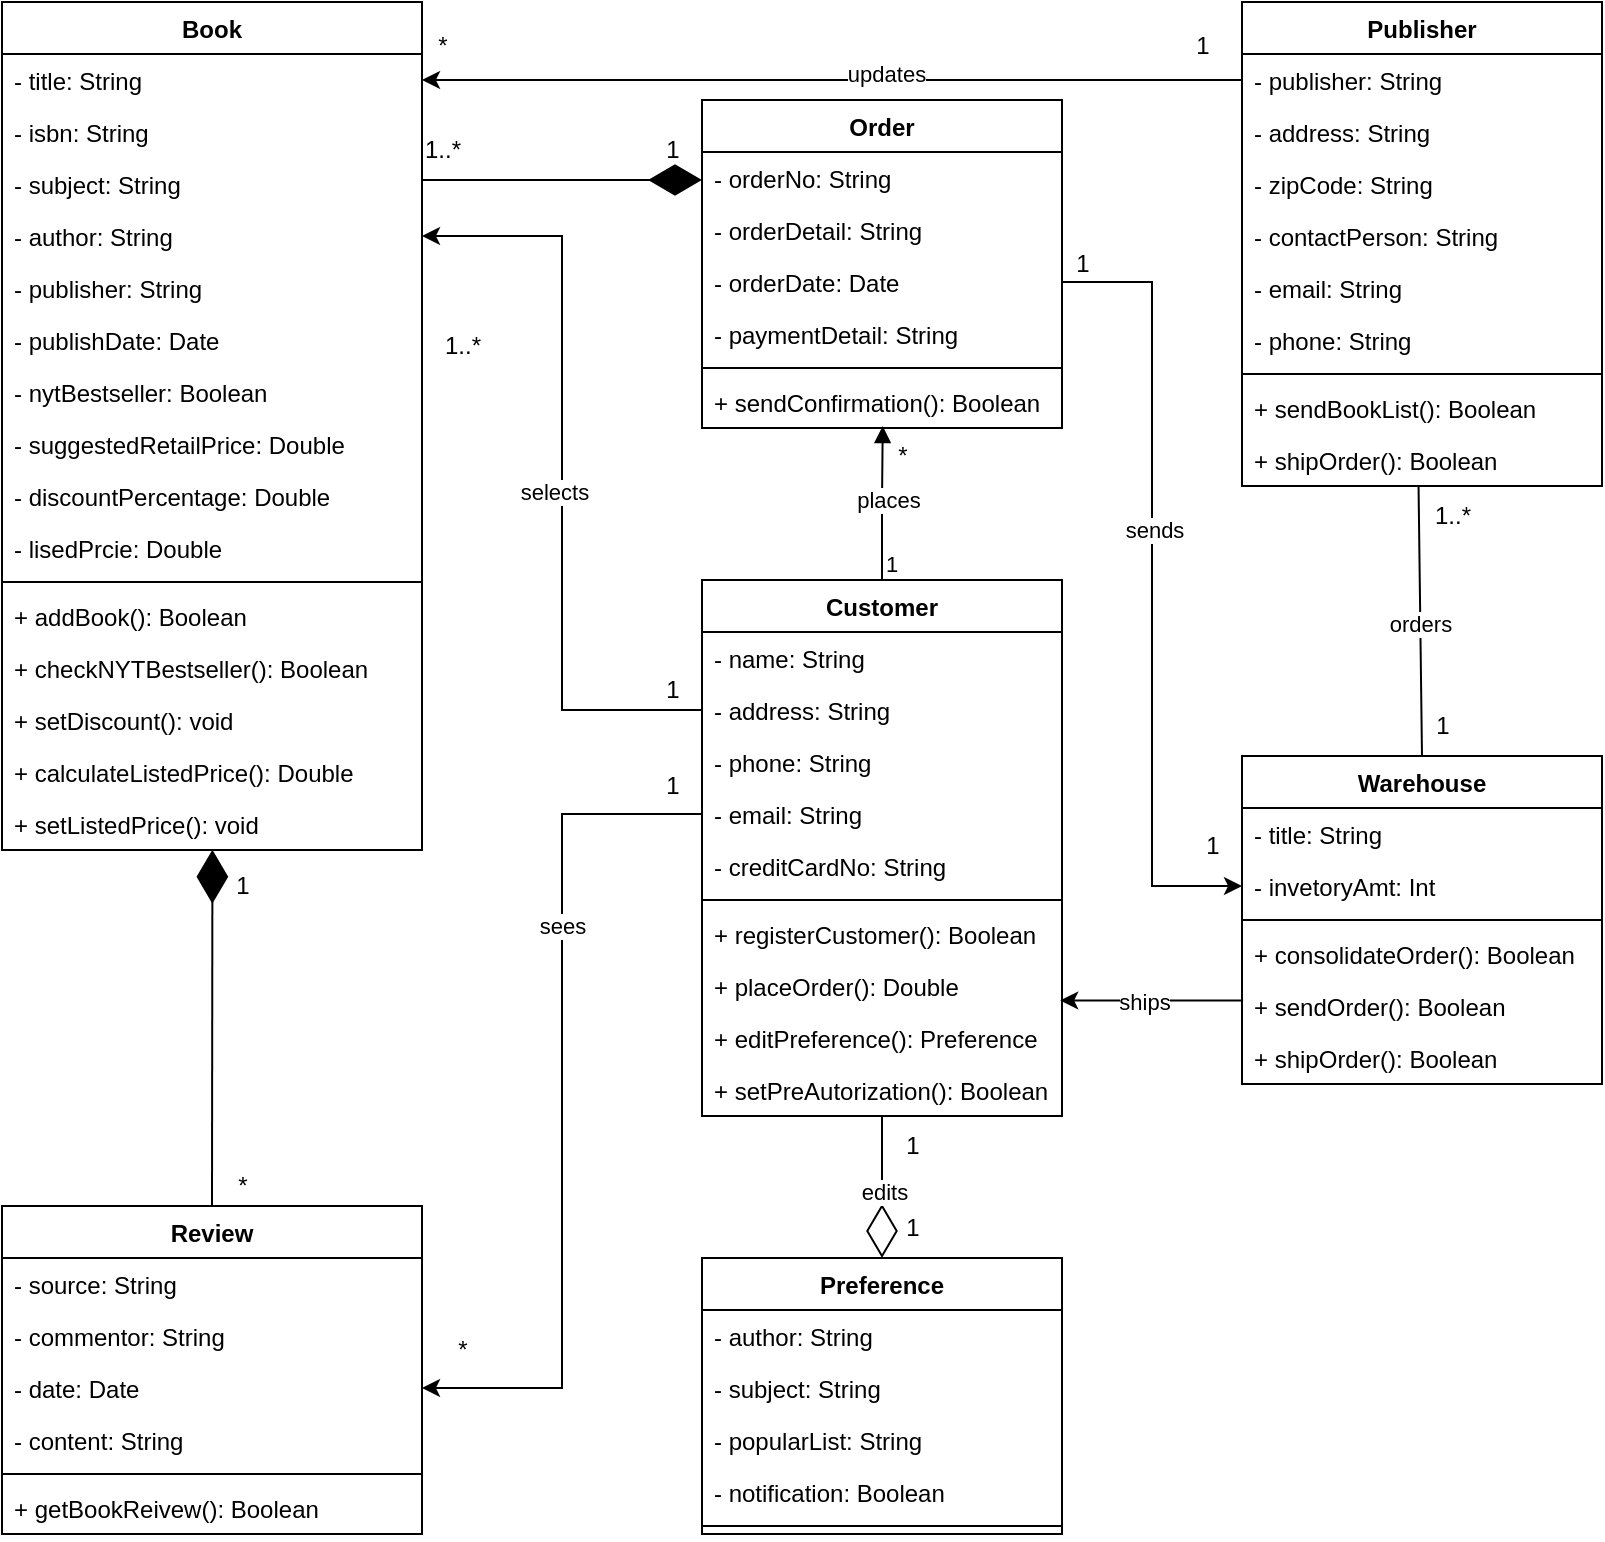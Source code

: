 <mxfile version="24.2.5" type="github">
  <diagram id="C5RBs43oDa-KdzZeNtuy" name="Page-1">
    <mxGraphModel dx="2206" dy="1785" grid="1" gridSize="10" guides="1" tooltips="1" connect="1" arrows="1" fold="1" page="1" pageScale="1" pageWidth="827" pageHeight="1169" math="0" shadow="0">
      <root>
        <mxCell id="WIyWlLk6GJQsqaUBKTNV-0" />
        <mxCell id="WIyWlLk6GJQsqaUBKTNV-1" parent="WIyWlLk6GJQsqaUBKTNV-0" />
        <mxCell id="T5XhBXc5E4vnq6IpL1pk-22" value="Book" style="swimlane;fontStyle=1;align=center;verticalAlign=top;childLayout=stackLayout;horizontal=1;startSize=26;horizontalStack=0;resizeParent=1;resizeParentMax=0;resizeLast=0;collapsible=1;marginBottom=0;whiteSpace=wrap;html=1;" parent="WIyWlLk6GJQsqaUBKTNV-1" vertex="1">
          <mxGeometry x="-400" y="-529" width="210" height="424" as="geometry" />
        </mxCell>
        <mxCell id="T5XhBXc5E4vnq6IpL1pk-23" value="- title: String" style="text;strokeColor=none;fillColor=none;align=left;verticalAlign=top;spacingLeft=4;spacingRight=4;overflow=hidden;rotatable=0;points=[[0,0.5],[1,0.5]];portConstraint=eastwest;whiteSpace=wrap;html=1;" parent="T5XhBXc5E4vnq6IpL1pk-22" vertex="1">
          <mxGeometry y="26" width="210" height="26" as="geometry" />
        </mxCell>
        <mxCell id="7ToGgQ3SxiY5_O-_bA1u-1" value="- isbn: String" style="text;strokeColor=none;fillColor=none;align=left;verticalAlign=top;spacingLeft=4;spacingRight=4;overflow=hidden;rotatable=0;points=[[0,0.5],[1,0.5]];portConstraint=eastwest;whiteSpace=wrap;html=1;" parent="T5XhBXc5E4vnq6IpL1pk-22" vertex="1">
          <mxGeometry y="52" width="210" height="26" as="geometry" />
        </mxCell>
        <mxCell id="7ToGgQ3SxiY5_O-_bA1u-3" value="- subject: String" style="text;strokeColor=none;fillColor=none;align=left;verticalAlign=top;spacingLeft=4;spacingRight=4;overflow=hidden;rotatable=0;points=[[0,0.5],[1,0.5]];portConstraint=eastwest;whiteSpace=wrap;html=1;" parent="T5XhBXc5E4vnq6IpL1pk-22" vertex="1">
          <mxGeometry y="78" width="210" height="26" as="geometry" />
        </mxCell>
        <mxCell id="QYmITAV6OgCJ24kLzm2z-4" value="- author: String" style="text;strokeColor=none;fillColor=none;align=left;verticalAlign=top;spacingLeft=4;spacingRight=4;overflow=hidden;rotatable=0;points=[[0,0.5],[1,0.5]];portConstraint=eastwest;whiteSpace=wrap;html=1;" parent="T5XhBXc5E4vnq6IpL1pk-22" vertex="1">
          <mxGeometry y="104" width="210" height="26" as="geometry" />
        </mxCell>
        <mxCell id="6fC8fBFuNe_T7wxJBqq8-24" value="- publisher: String" style="text;strokeColor=none;fillColor=none;align=left;verticalAlign=top;spacingLeft=4;spacingRight=4;overflow=hidden;rotatable=0;points=[[0,0.5],[1,0.5]];portConstraint=eastwest;whiteSpace=wrap;html=1;" parent="T5XhBXc5E4vnq6IpL1pk-22" vertex="1">
          <mxGeometry y="130" width="210" height="26" as="geometry" />
        </mxCell>
        <mxCell id="6fC8fBFuNe_T7wxJBqq8-8" value="- publishDate: Date" style="text;strokeColor=none;fillColor=none;align=left;verticalAlign=top;spacingLeft=4;spacingRight=4;overflow=hidden;rotatable=0;points=[[0,0.5],[1,0.5]];portConstraint=eastwest;whiteSpace=wrap;html=1;" parent="T5XhBXc5E4vnq6IpL1pk-22" vertex="1">
          <mxGeometry y="156" width="210" height="26" as="geometry" />
        </mxCell>
        <mxCell id="6fC8fBFuNe_T7wxJBqq8-0" value="- nytBestseller: Boolean" style="text;strokeColor=none;fillColor=none;align=left;verticalAlign=top;spacingLeft=4;spacingRight=4;overflow=hidden;rotatable=0;points=[[0,0.5],[1,0.5]];portConstraint=eastwest;whiteSpace=wrap;html=1;" parent="T5XhBXc5E4vnq6IpL1pk-22" vertex="1">
          <mxGeometry y="182" width="210" height="26" as="geometry" />
        </mxCell>
        <mxCell id="QYmITAV6OgCJ24kLzm2z-5" value="- suggestedRetailPrice: Double" style="text;strokeColor=none;fillColor=none;align=left;verticalAlign=top;spacingLeft=4;spacingRight=4;overflow=hidden;rotatable=0;points=[[0,0.5],[1,0.5]];portConstraint=eastwest;whiteSpace=wrap;html=1;" parent="T5XhBXc5E4vnq6IpL1pk-22" vertex="1">
          <mxGeometry y="208" width="210" height="26" as="geometry" />
        </mxCell>
        <mxCell id="QYmITAV6OgCJ24kLzm2z-6" value="- discountPercentage: Double" style="text;strokeColor=none;fillColor=none;align=left;verticalAlign=top;spacingLeft=4;spacingRight=4;overflow=hidden;rotatable=0;points=[[0,0.5],[1,0.5]];portConstraint=eastwest;whiteSpace=wrap;html=1;" parent="T5XhBXc5E4vnq6IpL1pk-22" vertex="1">
          <mxGeometry y="234" width="210" height="26" as="geometry" />
        </mxCell>
        <mxCell id="6fC8fBFuNe_T7wxJBqq8-14" value="- lisedPrcie: Double" style="text;strokeColor=none;fillColor=none;align=left;verticalAlign=top;spacingLeft=4;spacingRight=4;overflow=hidden;rotatable=0;points=[[0,0.5],[1,0.5]];portConstraint=eastwest;whiteSpace=wrap;html=1;" parent="T5XhBXc5E4vnq6IpL1pk-22" vertex="1">
          <mxGeometry y="260" width="210" height="26" as="geometry" />
        </mxCell>
        <mxCell id="T5XhBXc5E4vnq6IpL1pk-26" value="" style="line;strokeWidth=1;fillColor=none;align=left;verticalAlign=middle;spacingTop=-1;spacingLeft=3;spacingRight=3;rotatable=0;labelPosition=right;points=[];portConstraint=eastwest;strokeColor=inherit;" parent="T5XhBXc5E4vnq6IpL1pk-22" vertex="1">
          <mxGeometry y="286" width="210" height="8" as="geometry" />
        </mxCell>
        <mxCell id="6fC8fBFuNe_T7wxJBqq8-34" value="+ addBook(): Boolean" style="text;strokeColor=none;fillColor=none;align=left;verticalAlign=top;spacingLeft=4;spacingRight=4;overflow=hidden;rotatable=0;points=[[0,0.5],[1,0.5]];portConstraint=eastwest;whiteSpace=wrap;html=1;" parent="T5XhBXc5E4vnq6IpL1pk-22" vertex="1">
          <mxGeometry y="294" width="210" height="26" as="geometry" />
        </mxCell>
        <mxCell id="6fC8fBFuNe_T7wxJBqq8-35" value="+ checkNYTBestseller(): Boolean" style="text;strokeColor=none;fillColor=none;align=left;verticalAlign=top;spacingLeft=4;spacingRight=4;overflow=hidden;rotatable=0;points=[[0,0.5],[1,0.5]];portConstraint=eastwest;whiteSpace=wrap;html=1;" parent="T5XhBXc5E4vnq6IpL1pk-22" vertex="1">
          <mxGeometry y="320" width="210" height="26" as="geometry" />
        </mxCell>
        <mxCell id="6fC8fBFuNe_T7wxJBqq8-36" value="+ setDiscount(): void" style="text;strokeColor=none;fillColor=none;align=left;verticalAlign=top;spacingLeft=4;spacingRight=4;overflow=hidden;rotatable=0;points=[[0,0.5],[1,0.5]];portConstraint=eastwest;whiteSpace=wrap;html=1;" parent="T5XhBXc5E4vnq6IpL1pk-22" vertex="1">
          <mxGeometry y="346" width="210" height="26" as="geometry" />
        </mxCell>
        <mxCell id="6fC8fBFuNe_T7wxJBqq8-25" value="+ calculateListedPrice(): Double" style="text;strokeColor=none;fillColor=none;align=left;verticalAlign=top;spacingLeft=4;spacingRight=4;overflow=hidden;rotatable=0;points=[[0,0.5],[1,0.5]];portConstraint=eastwest;whiteSpace=wrap;html=1;" parent="T5XhBXc5E4vnq6IpL1pk-22" vertex="1">
          <mxGeometry y="372" width="210" height="26" as="geometry" />
        </mxCell>
        <mxCell id="6fC8fBFuNe_T7wxJBqq8-26" value="+ setListedPrice(): void" style="text;strokeColor=none;fillColor=none;align=left;verticalAlign=top;spacingLeft=4;spacingRight=4;overflow=hidden;rotatable=0;points=[[0,0.5],[1,0.5]];portConstraint=eastwest;whiteSpace=wrap;html=1;" parent="T5XhBXc5E4vnq6IpL1pk-22" vertex="1">
          <mxGeometry y="398" width="210" height="26" as="geometry" />
        </mxCell>
        <mxCell id="T5XhBXc5E4vnq6IpL1pk-36" value="Customer" style="swimlane;fontStyle=1;align=center;verticalAlign=top;childLayout=stackLayout;horizontal=1;startSize=26;horizontalStack=0;resizeParent=1;resizeParentMax=0;resizeLast=0;collapsible=1;marginBottom=0;whiteSpace=wrap;html=1;" parent="WIyWlLk6GJQsqaUBKTNV-1" vertex="1">
          <mxGeometry x="-50" y="-240" width="180" height="268" as="geometry" />
        </mxCell>
        <mxCell id="T5XhBXc5E4vnq6IpL1pk-37" value="- name: String" style="text;strokeColor=none;fillColor=none;align=left;verticalAlign=top;spacingLeft=4;spacingRight=4;overflow=hidden;rotatable=0;points=[[0,0.5],[1,0.5]];portConstraint=eastwest;whiteSpace=wrap;html=1;" parent="T5XhBXc5E4vnq6IpL1pk-36" vertex="1">
          <mxGeometry y="26" width="180" height="26" as="geometry" />
        </mxCell>
        <mxCell id="T5XhBXc5E4vnq6IpL1pk-44" value="- address: String" style="text;strokeColor=none;fillColor=none;align=left;verticalAlign=top;spacingLeft=4;spacingRight=4;overflow=hidden;rotatable=0;points=[[0,0.5],[1,0.5]];portConstraint=eastwest;whiteSpace=wrap;html=1;" parent="T5XhBXc5E4vnq6IpL1pk-36" vertex="1">
          <mxGeometry y="52" width="180" height="26" as="geometry" />
        </mxCell>
        <mxCell id="QYmITAV6OgCJ24kLzm2z-2" value="- phone: String" style="text;strokeColor=none;fillColor=none;align=left;verticalAlign=top;spacingLeft=4;spacingRight=4;overflow=hidden;rotatable=0;points=[[0,0.5],[1,0.5]];portConstraint=eastwest;whiteSpace=wrap;html=1;" parent="T5XhBXc5E4vnq6IpL1pk-36" vertex="1">
          <mxGeometry y="78" width="180" height="26" as="geometry" />
        </mxCell>
        <mxCell id="QYmITAV6OgCJ24kLzm2z-1" value="- email: String" style="text;strokeColor=none;fillColor=none;align=left;verticalAlign=top;spacingLeft=4;spacingRight=4;overflow=hidden;rotatable=0;points=[[0,0.5],[1,0.5]];portConstraint=eastwest;whiteSpace=wrap;html=1;" parent="T5XhBXc5E4vnq6IpL1pk-36" vertex="1">
          <mxGeometry y="104" width="180" height="26" as="geometry" />
        </mxCell>
        <mxCell id="T5XhBXc5E4vnq6IpL1pk-38" value="- creditCardNo: String" style="text;strokeColor=none;fillColor=none;align=left;verticalAlign=top;spacingLeft=4;spacingRight=4;overflow=hidden;rotatable=0;points=[[0,0.5],[1,0.5]];portConstraint=eastwest;whiteSpace=wrap;html=1;" parent="T5XhBXc5E4vnq6IpL1pk-36" vertex="1">
          <mxGeometry y="130" width="180" height="26" as="geometry" />
        </mxCell>
        <mxCell id="T5XhBXc5E4vnq6IpL1pk-40" value="" style="line;strokeWidth=1;fillColor=none;align=left;verticalAlign=middle;spacingTop=-1;spacingLeft=3;spacingRight=3;rotatable=0;labelPosition=right;points=[];portConstraint=eastwest;strokeColor=inherit;" parent="T5XhBXc5E4vnq6IpL1pk-36" vertex="1">
          <mxGeometry y="156" width="180" height="8" as="geometry" />
        </mxCell>
        <mxCell id="7ToGgQ3SxiY5_O-_bA1u-12" value="+ registerCustomer(): Boolean" style="text;strokeColor=none;fillColor=none;align=left;verticalAlign=top;spacingLeft=4;spacingRight=4;overflow=hidden;rotatable=0;points=[[0,0.5],[1,0.5]];portConstraint=eastwest;whiteSpace=wrap;html=1;" parent="T5XhBXc5E4vnq6IpL1pk-36" vertex="1">
          <mxGeometry y="164" width="180" height="26" as="geometry" />
        </mxCell>
        <mxCell id="6fC8fBFuNe_T7wxJBqq8-33" value="+ placeOrder(): Double" style="text;strokeColor=none;fillColor=none;align=left;verticalAlign=top;spacingLeft=4;spacingRight=4;overflow=hidden;rotatable=0;points=[[0,0.5],[1,0.5]];portConstraint=eastwest;whiteSpace=wrap;html=1;" parent="T5XhBXc5E4vnq6IpL1pk-36" vertex="1">
          <mxGeometry y="190" width="180" height="26" as="geometry" />
        </mxCell>
        <mxCell id="6fC8fBFuNe_T7wxJBqq8-31" value="+ editPreference(): Preference" style="text;strokeColor=none;fillColor=none;align=left;verticalAlign=top;spacingLeft=4;spacingRight=4;overflow=hidden;rotatable=0;points=[[0,0.5],[1,0.5]];portConstraint=eastwest;whiteSpace=wrap;html=1;" parent="T5XhBXc5E4vnq6IpL1pk-36" vertex="1">
          <mxGeometry y="216" width="180" height="26" as="geometry" />
        </mxCell>
        <mxCell id="6fC8fBFuNe_T7wxJBqq8-32" value="+ setPreAutorization(): Boolean" style="text;strokeColor=none;fillColor=none;align=left;verticalAlign=top;spacingLeft=4;spacingRight=4;overflow=hidden;rotatable=0;points=[[0,0.5],[1,0.5]];portConstraint=eastwest;whiteSpace=wrap;html=1;" parent="T5XhBXc5E4vnq6IpL1pk-36" vertex="1">
          <mxGeometry y="242" width="180" height="26" as="geometry" />
        </mxCell>
        <mxCell id="T5XhBXc5E4vnq6IpL1pk-62" value="Order" style="swimlane;fontStyle=1;align=center;verticalAlign=top;childLayout=stackLayout;horizontal=1;startSize=26;horizontalStack=0;resizeParent=1;resizeParentMax=0;resizeLast=0;collapsible=1;marginBottom=0;whiteSpace=wrap;html=1;" parent="WIyWlLk6GJQsqaUBKTNV-1" vertex="1">
          <mxGeometry x="-50" y="-480" width="180" height="164" as="geometry" />
        </mxCell>
        <mxCell id="QYmITAV6OgCJ24kLzm2z-16" value="- orderNo: String" style="text;strokeColor=none;fillColor=none;align=left;verticalAlign=top;spacingLeft=4;spacingRight=4;overflow=hidden;rotatable=0;points=[[0,0.5],[1,0.5]];portConstraint=eastwest;whiteSpace=wrap;html=1;" parent="T5XhBXc5E4vnq6IpL1pk-62" vertex="1">
          <mxGeometry y="26" width="180" height="26" as="geometry" />
        </mxCell>
        <mxCell id="QYmITAV6OgCJ24kLzm2z-17" value="- orderDetail: String" style="text;strokeColor=none;fillColor=none;align=left;verticalAlign=top;spacingLeft=4;spacingRight=4;overflow=hidden;rotatable=0;points=[[0,0.5],[1,0.5]];portConstraint=eastwest;whiteSpace=wrap;html=1;" parent="T5XhBXc5E4vnq6IpL1pk-62" vertex="1">
          <mxGeometry y="52" width="180" height="26" as="geometry" />
        </mxCell>
        <mxCell id="QYmITAV6OgCJ24kLzm2z-18" value="- orderDate: Date" style="text;strokeColor=none;fillColor=none;align=left;verticalAlign=top;spacingLeft=4;spacingRight=4;overflow=hidden;rotatable=0;points=[[0,0.5],[1,0.5]];portConstraint=eastwest;whiteSpace=wrap;html=1;" parent="T5XhBXc5E4vnq6IpL1pk-62" vertex="1">
          <mxGeometry y="78" width="180" height="26" as="geometry" />
        </mxCell>
        <mxCell id="6fC8fBFuNe_T7wxJBqq8-27" value="- paymentDetail: String" style="text;strokeColor=none;fillColor=none;align=left;verticalAlign=top;spacingLeft=4;spacingRight=4;overflow=hidden;rotatable=0;points=[[0,0.5],[1,0.5]];portConstraint=eastwest;whiteSpace=wrap;html=1;" parent="T5XhBXc5E4vnq6IpL1pk-62" vertex="1">
          <mxGeometry y="104" width="180" height="26" as="geometry" />
        </mxCell>
        <mxCell id="T5XhBXc5E4vnq6IpL1pk-66" value="" style="line;strokeWidth=1;fillColor=none;align=left;verticalAlign=middle;spacingTop=-1;spacingLeft=3;spacingRight=3;rotatable=0;labelPosition=right;points=[];portConstraint=eastwest;strokeColor=inherit;" parent="T5XhBXc5E4vnq6IpL1pk-62" vertex="1">
          <mxGeometry y="130" width="180" height="8" as="geometry" />
        </mxCell>
        <mxCell id="6fC8fBFuNe_T7wxJBqq8-29" value="+ sendConfirmation(): Boolean" style="text;strokeColor=none;fillColor=none;align=left;verticalAlign=top;spacingLeft=4;spacingRight=4;overflow=hidden;rotatable=0;points=[[0,0.5],[1,0.5]];portConstraint=eastwest;whiteSpace=wrap;html=1;" parent="T5XhBXc5E4vnq6IpL1pk-62" vertex="1">
          <mxGeometry y="138" width="180" height="26" as="geometry" />
        </mxCell>
        <mxCell id="QYmITAV6OgCJ24kLzm2z-8" value="Review" style="swimlane;fontStyle=1;align=center;verticalAlign=top;childLayout=stackLayout;horizontal=1;startSize=26;horizontalStack=0;resizeParent=1;resizeParentMax=0;resizeLast=0;collapsible=1;marginBottom=0;whiteSpace=wrap;html=1;" parent="WIyWlLk6GJQsqaUBKTNV-1" vertex="1">
          <mxGeometry x="-400" y="73" width="210" height="164" as="geometry" />
        </mxCell>
        <mxCell id="QYmITAV6OgCJ24kLzm2z-9" value="- source: String" style="text;strokeColor=none;fillColor=none;align=left;verticalAlign=top;spacingLeft=4;spacingRight=4;overflow=hidden;rotatable=0;points=[[0,0.5],[1,0.5]];portConstraint=eastwest;whiteSpace=wrap;html=1;" parent="QYmITAV6OgCJ24kLzm2z-8" vertex="1">
          <mxGeometry y="26" width="210" height="26" as="geometry" />
        </mxCell>
        <mxCell id="QYmITAV6OgCJ24kLzm2z-12" value="- commentor: String" style="text;strokeColor=none;fillColor=none;align=left;verticalAlign=top;spacingLeft=4;spacingRight=4;overflow=hidden;rotatable=0;points=[[0,0.5],[1,0.5]];portConstraint=eastwest;whiteSpace=wrap;html=1;" parent="QYmITAV6OgCJ24kLzm2z-8" vertex="1">
          <mxGeometry y="52" width="210" height="26" as="geometry" />
        </mxCell>
        <mxCell id="QYmITAV6OgCJ24kLzm2z-10" value="- date: Date" style="text;strokeColor=none;fillColor=none;align=left;verticalAlign=top;spacingLeft=4;spacingRight=4;overflow=hidden;rotatable=0;points=[[0,0.5],[1,0.5]];portConstraint=eastwest;whiteSpace=wrap;html=1;" parent="QYmITAV6OgCJ24kLzm2z-8" vertex="1">
          <mxGeometry y="78" width="210" height="26" as="geometry" />
        </mxCell>
        <mxCell id="QYmITAV6OgCJ24kLzm2z-11" value="- content: String" style="text;strokeColor=none;fillColor=none;align=left;verticalAlign=top;spacingLeft=4;spacingRight=4;overflow=hidden;rotatable=0;points=[[0,0.5],[1,0.5]];portConstraint=eastwest;whiteSpace=wrap;html=1;" parent="QYmITAV6OgCJ24kLzm2z-8" vertex="1">
          <mxGeometry y="104" width="210" height="26" as="geometry" />
        </mxCell>
        <mxCell id="QYmITAV6OgCJ24kLzm2z-15" value="" style="line;strokeWidth=1;fillColor=none;align=left;verticalAlign=middle;spacingTop=-1;spacingLeft=3;spacingRight=3;rotatable=0;labelPosition=right;points=[];portConstraint=eastwest;strokeColor=inherit;" parent="QYmITAV6OgCJ24kLzm2z-8" vertex="1">
          <mxGeometry y="130" width="210" height="8" as="geometry" />
        </mxCell>
        <mxCell id="VM0nsQ8K1rj6IghMLkOT-0" value="+ getBookReivew(): Boolean" style="text;strokeColor=none;fillColor=none;align=left;verticalAlign=top;spacingLeft=4;spacingRight=4;overflow=hidden;rotatable=0;points=[[0,0.5],[1,0.5]];portConstraint=eastwest;whiteSpace=wrap;html=1;" vertex="1" parent="QYmITAV6OgCJ24kLzm2z-8">
          <mxGeometry y="138" width="210" height="26" as="geometry" />
        </mxCell>
        <mxCell id="QYmITAV6OgCJ24kLzm2z-19" value="Publisher" style="swimlane;fontStyle=1;align=center;verticalAlign=top;childLayout=stackLayout;horizontal=1;startSize=26;horizontalStack=0;resizeParent=1;resizeParentMax=0;resizeLast=0;collapsible=1;marginBottom=0;whiteSpace=wrap;html=1;" parent="WIyWlLk6GJQsqaUBKTNV-1" vertex="1">
          <mxGeometry x="220" y="-529" width="180" height="242" as="geometry" />
        </mxCell>
        <mxCell id="QYmITAV6OgCJ24kLzm2z-20" value="- publisher: String" style="text;strokeColor=none;fillColor=none;align=left;verticalAlign=top;spacingLeft=4;spacingRight=4;overflow=hidden;rotatable=0;points=[[0,0.5],[1,0.5]];portConstraint=eastwest;whiteSpace=wrap;html=1;" parent="QYmITAV6OgCJ24kLzm2z-19" vertex="1">
          <mxGeometry y="26" width="180" height="26" as="geometry" />
        </mxCell>
        <mxCell id="QYmITAV6OgCJ24kLzm2z-21" value="- address: String" style="text;strokeColor=none;fillColor=none;align=left;verticalAlign=top;spacingLeft=4;spacingRight=4;overflow=hidden;rotatable=0;points=[[0,0.5],[1,0.5]];portConstraint=eastwest;whiteSpace=wrap;html=1;" parent="QYmITAV6OgCJ24kLzm2z-19" vertex="1">
          <mxGeometry y="52" width="180" height="26" as="geometry" />
        </mxCell>
        <mxCell id="QYmITAV6OgCJ24kLzm2z-22" value="- zipCode: String" style="text;strokeColor=none;fillColor=none;align=left;verticalAlign=top;spacingLeft=4;spacingRight=4;overflow=hidden;rotatable=0;points=[[0,0.5],[1,0.5]];portConstraint=eastwest;whiteSpace=wrap;html=1;" parent="QYmITAV6OgCJ24kLzm2z-19" vertex="1">
          <mxGeometry y="78" width="180" height="26" as="geometry" />
        </mxCell>
        <mxCell id="QYmITAV6OgCJ24kLzm2z-26" value="- contactPerson: String" style="text;strokeColor=none;fillColor=none;align=left;verticalAlign=top;spacingLeft=4;spacingRight=4;overflow=hidden;rotatable=0;points=[[0,0.5],[1,0.5]];portConstraint=eastwest;whiteSpace=wrap;html=1;" parent="QYmITAV6OgCJ24kLzm2z-19" vertex="1">
          <mxGeometry y="104" width="180" height="26" as="geometry" />
        </mxCell>
        <mxCell id="QYmITAV6OgCJ24kLzm2z-27" value="- email: String" style="text;strokeColor=none;fillColor=none;align=left;verticalAlign=top;spacingLeft=4;spacingRight=4;overflow=hidden;rotatable=0;points=[[0,0.5],[1,0.5]];portConstraint=eastwest;whiteSpace=wrap;html=1;" parent="QYmITAV6OgCJ24kLzm2z-19" vertex="1">
          <mxGeometry y="130" width="180" height="26" as="geometry" />
        </mxCell>
        <mxCell id="QYmITAV6OgCJ24kLzm2z-28" value="- phone: String" style="text;strokeColor=none;fillColor=none;align=left;verticalAlign=top;spacingLeft=4;spacingRight=4;overflow=hidden;rotatable=0;points=[[0,0.5],[1,0.5]];portConstraint=eastwest;whiteSpace=wrap;html=1;" parent="QYmITAV6OgCJ24kLzm2z-19" vertex="1">
          <mxGeometry y="156" width="180" height="26" as="geometry" />
        </mxCell>
        <mxCell id="QYmITAV6OgCJ24kLzm2z-23" value="" style="line;strokeWidth=1;fillColor=none;align=left;verticalAlign=middle;spacingTop=-1;spacingLeft=3;spacingRight=3;rotatable=0;labelPosition=right;points=[];portConstraint=eastwest;strokeColor=inherit;" parent="QYmITAV6OgCJ24kLzm2z-19" vertex="1">
          <mxGeometry y="182" width="180" height="8" as="geometry" />
        </mxCell>
        <mxCell id="6fC8fBFuNe_T7wxJBqq8-44" value="+ sendBookList(): Boolean" style="text;strokeColor=none;fillColor=none;align=left;verticalAlign=top;spacingLeft=4;spacingRight=4;overflow=hidden;rotatable=0;points=[[0,0.5],[1,0.5]];portConstraint=eastwest;whiteSpace=wrap;html=1;" parent="QYmITAV6OgCJ24kLzm2z-19" vertex="1">
          <mxGeometry y="190" width="180" height="26" as="geometry" />
        </mxCell>
        <mxCell id="6fC8fBFuNe_T7wxJBqq8-43" value="+ shipOrder(): Boolean" style="text;strokeColor=none;fillColor=none;align=left;verticalAlign=top;spacingLeft=4;spacingRight=4;overflow=hidden;rotatable=0;points=[[0,0.5],[1,0.5]];portConstraint=eastwest;whiteSpace=wrap;html=1;" parent="QYmITAV6OgCJ24kLzm2z-19" vertex="1">
          <mxGeometry y="216" width="180" height="26" as="geometry" />
        </mxCell>
        <mxCell id="6fC8fBFuNe_T7wxJBqq8-9" value="Warehouse" style="swimlane;fontStyle=1;align=center;verticalAlign=top;childLayout=stackLayout;horizontal=1;startSize=26;horizontalStack=0;resizeParent=1;resizeParentMax=0;resizeLast=0;collapsible=1;marginBottom=0;whiteSpace=wrap;html=1;" parent="WIyWlLk6GJQsqaUBKTNV-1" vertex="1">
          <mxGeometry x="220" y="-152" width="180" height="164" as="geometry" />
        </mxCell>
        <mxCell id="6fC8fBFuNe_T7wxJBqq8-10" value="- title: String" style="text;strokeColor=none;fillColor=none;align=left;verticalAlign=top;spacingLeft=4;spacingRight=4;overflow=hidden;rotatable=0;points=[[0,0.5],[1,0.5]];portConstraint=eastwest;whiteSpace=wrap;html=1;" parent="6fC8fBFuNe_T7wxJBqq8-9" vertex="1">
          <mxGeometry y="26" width="180" height="26" as="geometry" />
        </mxCell>
        <mxCell id="6fC8fBFuNe_T7wxJBqq8-11" value="- invetoryAmt: Int" style="text;strokeColor=none;fillColor=none;align=left;verticalAlign=top;spacingLeft=4;spacingRight=4;overflow=hidden;rotatable=0;points=[[0,0.5],[1,0.5]];portConstraint=eastwest;whiteSpace=wrap;html=1;" parent="6fC8fBFuNe_T7wxJBqq8-9" vertex="1">
          <mxGeometry y="52" width="180" height="26" as="geometry" />
        </mxCell>
        <mxCell id="6fC8fBFuNe_T7wxJBqq8-13" value="" style="line;strokeWidth=1;fillColor=none;align=left;verticalAlign=middle;spacingTop=-1;spacingLeft=3;spacingRight=3;rotatable=0;labelPosition=right;points=[];portConstraint=eastwest;strokeColor=inherit;" parent="6fC8fBFuNe_T7wxJBqq8-9" vertex="1">
          <mxGeometry y="78" width="180" height="8" as="geometry" />
        </mxCell>
        <mxCell id="VM0nsQ8K1rj6IghMLkOT-1" value="+ consolidateOrder(): Boolean" style="text;strokeColor=none;fillColor=none;align=left;verticalAlign=top;spacingLeft=4;spacingRight=4;overflow=hidden;rotatable=0;points=[[0,0.5],[1,0.5]];portConstraint=eastwest;whiteSpace=wrap;html=1;" vertex="1" parent="6fC8fBFuNe_T7wxJBqq8-9">
          <mxGeometry y="86" width="180" height="26" as="geometry" />
        </mxCell>
        <mxCell id="VM0nsQ8K1rj6IghMLkOT-2" value="+ sendOrder(): Boolean" style="text;strokeColor=none;fillColor=none;align=left;verticalAlign=top;spacingLeft=4;spacingRight=4;overflow=hidden;rotatable=0;points=[[0,0.5],[1,0.5]];portConstraint=eastwest;whiteSpace=wrap;html=1;" vertex="1" parent="6fC8fBFuNe_T7wxJBqq8-9">
          <mxGeometry y="112" width="180" height="26" as="geometry" />
        </mxCell>
        <mxCell id="6fC8fBFuNe_T7wxJBqq8-37" value="+ shipOrder(): Boolean" style="text;strokeColor=none;fillColor=none;align=left;verticalAlign=top;spacingLeft=4;spacingRight=4;overflow=hidden;rotatable=0;points=[[0,0.5],[1,0.5]];portConstraint=eastwest;whiteSpace=wrap;html=1;" parent="6fC8fBFuNe_T7wxJBqq8-9" vertex="1">
          <mxGeometry y="138" width="180" height="26" as="geometry" />
        </mxCell>
        <mxCell id="6fC8fBFuNe_T7wxJBqq8-15" value="Preference" style="swimlane;fontStyle=1;align=center;verticalAlign=top;childLayout=stackLayout;horizontal=1;startSize=26;horizontalStack=0;resizeParent=1;resizeParentMax=0;resizeLast=0;collapsible=1;marginBottom=0;whiteSpace=wrap;html=1;" parent="WIyWlLk6GJQsqaUBKTNV-1" vertex="1">
          <mxGeometry x="-50" y="99" width="180" height="138" as="geometry" />
        </mxCell>
        <mxCell id="6fC8fBFuNe_T7wxJBqq8-16" value="- author: String" style="text;strokeColor=none;fillColor=none;align=left;verticalAlign=top;spacingLeft=4;spacingRight=4;overflow=hidden;rotatable=0;points=[[0,0.5],[1,0.5]];portConstraint=eastwest;whiteSpace=wrap;html=1;" parent="6fC8fBFuNe_T7wxJBqq8-15" vertex="1">
          <mxGeometry y="26" width="180" height="26" as="geometry" />
        </mxCell>
        <mxCell id="6fC8fBFuNe_T7wxJBqq8-17" value="- subject: String" style="text;strokeColor=none;fillColor=none;align=left;verticalAlign=top;spacingLeft=4;spacingRight=4;overflow=hidden;rotatable=0;points=[[0,0.5],[1,0.5]];portConstraint=eastwest;whiteSpace=wrap;html=1;" parent="6fC8fBFuNe_T7wxJBqq8-15" vertex="1">
          <mxGeometry y="52" width="180" height="26" as="geometry" />
        </mxCell>
        <mxCell id="6fC8fBFuNe_T7wxJBqq8-23" value="- popularList: String" style="text;strokeColor=none;fillColor=none;align=left;verticalAlign=top;spacingLeft=4;spacingRight=4;overflow=hidden;rotatable=0;points=[[0,0.5],[1,0.5]];portConstraint=eastwest;whiteSpace=wrap;html=1;" parent="6fC8fBFuNe_T7wxJBqq8-15" vertex="1">
          <mxGeometry y="78" width="180" height="26" as="geometry" />
        </mxCell>
        <mxCell id="6fC8fBFuNe_T7wxJBqq8-18" value="- notification: Boolean" style="text;strokeColor=none;fillColor=none;align=left;verticalAlign=top;spacingLeft=4;spacingRight=4;overflow=hidden;rotatable=0;points=[[0,0.5],[1,0.5]];portConstraint=eastwest;whiteSpace=wrap;html=1;" parent="6fC8fBFuNe_T7wxJBqq8-15" vertex="1">
          <mxGeometry y="104" width="180" height="26" as="geometry" />
        </mxCell>
        <mxCell id="6fC8fBFuNe_T7wxJBqq8-21" value="" style="line;strokeWidth=1;fillColor=none;align=left;verticalAlign=middle;spacingTop=-1;spacingLeft=3;spacingRight=3;rotatable=0;labelPosition=right;points=[];portConstraint=eastwest;strokeColor=inherit;" parent="6fC8fBFuNe_T7wxJBqq8-15" vertex="1">
          <mxGeometry y="130" width="180" height="8" as="geometry" />
        </mxCell>
        <mxCell id="VM0nsQ8K1rj6IghMLkOT-10" value="*" style="text;html=1;align=center;verticalAlign=middle;resizable=0;points=[];autosize=1;strokeColor=none;fillColor=none;" vertex="1" parent="WIyWlLk6GJQsqaUBKTNV-1">
          <mxGeometry x="35" y="-317" width="30" height="30" as="geometry" />
        </mxCell>
        <mxCell id="VM0nsQ8K1rj6IghMLkOT-13" value="1" style="text;html=1;align=center;verticalAlign=middle;resizable=0;points=[];autosize=1;strokeColor=none;fillColor=none;" vertex="1" parent="WIyWlLk6GJQsqaUBKTNV-1">
          <mxGeometry x="-80" y="-152" width="30" height="30" as="geometry" />
        </mxCell>
        <mxCell id="VM0nsQ8K1rj6IghMLkOT-14" value="*" style="text;html=1;align=center;verticalAlign=middle;resizable=0;points=[];autosize=1;strokeColor=none;fillColor=none;" vertex="1" parent="WIyWlLk6GJQsqaUBKTNV-1">
          <mxGeometry x="-185" y="130" width="30" height="30" as="geometry" />
        </mxCell>
        <mxCell id="VM0nsQ8K1rj6IghMLkOT-18" value="1" style="text;html=1;align=center;verticalAlign=middle;resizable=0;points=[];autosize=1;strokeColor=none;fillColor=none;" vertex="1" parent="WIyWlLk6GJQsqaUBKTNV-1">
          <mxGeometry x="-80" y="-200" width="30" height="30" as="geometry" />
        </mxCell>
        <mxCell id="VM0nsQ8K1rj6IghMLkOT-19" value="1..*" style="text;html=1;align=center;verticalAlign=middle;resizable=0;points=[];autosize=1;strokeColor=none;fillColor=none;" vertex="1" parent="WIyWlLk6GJQsqaUBKTNV-1">
          <mxGeometry x="-190" y="-372" width="40" height="30" as="geometry" />
        </mxCell>
        <mxCell id="VM0nsQ8K1rj6IghMLkOT-21" style="edgeStyle=orthogonalEdgeStyle;rounded=0;orthogonalLoop=1;jettySize=auto;html=1;exitX=0;exitY=0.5;exitDx=0;exitDy=0;entryX=1;entryY=0.5;entryDx=0;entryDy=0;" edge="1" parent="WIyWlLk6GJQsqaUBKTNV-1" source="QYmITAV6OgCJ24kLzm2z-1" target="QYmITAV6OgCJ24kLzm2z-10">
          <mxGeometry relative="1" as="geometry" />
        </mxCell>
        <mxCell id="VM0nsQ8K1rj6IghMLkOT-22" value="sees" style="edgeLabel;html=1;align=center;verticalAlign=middle;resizable=0;points=[];" vertex="1" connectable="0" parent="VM0nsQ8K1rj6IghMLkOT-21">
          <mxGeometry x="-0.413" relative="1" as="geometry">
            <mxPoint as="offset" />
          </mxGeometry>
        </mxCell>
        <mxCell id="VM0nsQ8K1rj6IghMLkOT-23" style="edgeStyle=orthogonalEdgeStyle;rounded=0;orthogonalLoop=1;jettySize=auto;html=1;exitX=0;exitY=0.5;exitDx=0;exitDy=0;entryX=1;entryY=0.5;entryDx=0;entryDy=0;" edge="1" parent="WIyWlLk6GJQsqaUBKTNV-1" source="T5XhBXc5E4vnq6IpL1pk-44" target="QYmITAV6OgCJ24kLzm2z-4">
          <mxGeometry relative="1" as="geometry" />
        </mxCell>
        <mxCell id="VM0nsQ8K1rj6IghMLkOT-24" value="selects" style="edgeLabel;html=1;align=center;verticalAlign=middle;resizable=0;points=[];" vertex="1" connectable="0" parent="VM0nsQ8K1rj6IghMLkOT-23">
          <mxGeometry x="-0.045" y="4" relative="1" as="geometry">
            <mxPoint y="1" as="offset" />
          </mxGeometry>
        </mxCell>
        <mxCell id="VM0nsQ8K1rj6IghMLkOT-26" value="" style="endArrow=diamondThin;endFill=0;endSize=24;html=1;rounded=0;entryX=0.5;entryY=0;entryDx=0;entryDy=0;" edge="1" parent="WIyWlLk6GJQsqaUBKTNV-1" source="6fC8fBFuNe_T7wxJBqq8-32" target="6fC8fBFuNe_T7wxJBqq8-15">
          <mxGeometry width="160" relative="1" as="geometry">
            <mxPoint x="-50" y="-30" as="sourcePoint" />
            <mxPoint x="110" y="-30" as="targetPoint" />
          </mxGeometry>
        </mxCell>
        <mxCell id="VM0nsQ8K1rj6IghMLkOT-59" value="edits" style="edgeLabel;html=1;align=center;verticalAlign=middle;resizable=0;points=[];" vertex="1" connectable="0" parent="VM0nsQ8K1rj6IghMLkOT-26">
          <mxGeometry x="0.061" y="1" relative="1" as="geometry">
            <mxPoint as="offset" />
          </mxGeometry>
        </mxCell>
        <mxCell id="VM0nsQ8K1rj6IghMLkOT-27" value="1" style="text;html=1;align=center;verticalAlign=middle;resizable=0;points=[];autosize=1;strokeColor=none;fillColor=none;" vertex="1" parent="WIyWlLk6GJQsqaUBKTNV-1">
          <mxGeometry x="40" y="28" width="30" height="30" as="geometry" />
        </mxCell>
        <mxCell id="VM0nsQ8K1rj6IghMLkOT-28" value="1" style="text;html=1;align=center;verticalAlign=middle;resizable=0;points=[];autosize=1;strokeColor=none;fillColor=none;" vertex="1" parent="WIyWlLk6GJQsqaUBKTNV-1">
          <mxGeometry x="40" y="69" width="30" height="30" as="geometry" />
        </mxCell>
        <mxCell id="VM0nsQ8K1rj6IghMLkOT-32" value="" style="endArrow=block;endFill=1;html=1;edgeStyle=orthogonalEdgeStyle;align=left;verticalAlign=top;rounded=0;entryX=0.502;entryY=0.962;entryDx=0;entryDy=0;entryPerimeter=0;exitX=0.5;exitY=0;exitDx=0;exitDy=0;" edge="1" parent="WIyWlLk6GJQsqaUBKTNV-1" source="T5XhBXc5E4vnq6IpL1pk-36" target="6fC8fBFuNe_T7wxJBqq8-29">
          <mxGeometry x="-1" relative="1" as="geometry">
            <mxPoint x="-20" y="-270" as="sourcePoint" />
            <mxPoint x="140" y="-270" as="targetPoint" />
          </mxGeometry>
        </mxCell>
        <mxCell id="VM0nsQ8K1rj6IghMLkOT-33" value="1" style="edgeLabel;resizable=0;html=1;align=left;verticalAlign=bottom;" connectable="0" vertex="1" parent="VM0nsQ8K1rj6IghMLkOT-32">
          <mxGeometry x="-1" relative="1" as="geometry" />
        </mxCell>
        <mxCell id="VM0nsQ8K1rj6IghMLkOT-34" value="places" style="edgeLabel;html=1;align=center;verticalAlign=middle;resizable=0;points=[];" vertex="1" connectable="0" parent="VM0nsQ8K1rj6IghMLkOT-32">
          <mxGeometry x="0.058" y="-2" relative="1" as="geometry">
            <mxPoint as="offset" />
          </mxGeometry>
        </mxCell>
        <mxCell id="VM0nsQ8K1rj6IghMLkOT-36" style="edgeStyle=orthogonalEdgeStyle;rounded=0;orthogonalLoop=1;jettySize=auto;html=1;exitX=1;exitY=0.5;exitDx=0;exitDy=0;entryX=0;entryY=0.5;entryDx=0;entryDy=0;" edge="1" parent="WIyWlLk6GJQsqaUBKTNV-1" source="QYmITAV6OgCJ24kLzm2z-18" target="6fC8fBFuNe_T7wxJBqq8-11">
          <mxGeometry relative="1" as="geometry" />
        </mxCell>
        <mxCell id="VM0nsQ8K1rj6IghMLkOT-37" value="sends" style="edgeLabel;html=1;align=center;verticalAlign=middle;resizable=0;points=[];" vertex="1" connectable="0" parent="VM0nsQ8K1rj6IghMLkOT-36">
          <mxGeometry x="-0.14" y="1" relative="1" as="geometry">
            <mxPoint as="offset" />
          </mxGeometry>
        </mxCell>
        <mxCell id="VM0nsQ8K1rj6IghMLkOT-38" value="1" style="text;html=1;align=center;verticalAlign=middle;resizable=0;points=[];autosize=1;strokeColor=none;fillColor=none;" vertex="1" parent="WIyWlLk6GJQsqaUBKTNV-1">
          <mxGeometry x="125" y="-413" width="30" height="30" as="geometry" />
        </mxCell>
        <mxCell id="VM0nsQ8K1rj6IghMLkOT-39" value="1" style="text;html=1;align=center;verticalAlign=middle;resizable=0;points=[];autosize=1;strokeColor=none;fillColor=none;" vertex="1" parent="WIyWlLk6GJQsqaUBKTNV-1">
          <mxGeometry x="190" y="-122" width="30" height="30" as="geometry" />
        </mxCell>
        <mxCell id="VM0nsQ8K1rj6IghMLkOT-42" value="1" style="text;html=1;align=center;verticalAlign=middle;resizable=0;points=[];autosize=1;strokeColor=none;fillColor=none;" vertex="1" parent="WIyWlLk6GJQsqaUBKTNV-1">
          <mxGeometry x="305" y="-182" width="30" height="30" as="geometry" />
        </mxCell>
        <mxCell id="VM0nsQ8K1rj6IghMLkOT-43" value="1..*" style="text;html=1;align=center;verticalAlign=middle;resizable=0;points=[];autosize=1;strokeColor=none;fillColor=none;" vertex="1" parent="WIyWlLk6GJQsqaUBKTNV-1">
          <mxGeometry x="305" y="-287" width="40" height="30" as="geometry" />
        </mxCell>
        <mxCell id="VM0nsQ8K1rj6IghMLkOT-44" value="" style="endArrow=none;html=1;rounded=0;exitX=0.5;exitY=0;exitDx=0;exitDy=0;entryX=0.082;entryY=0.017;entryDx=0;entryDy=0;entryPerimeter=0;" edge="1" parent="WIyWlLk6GJQsqaUBKTNV-1" source="6fC8fBFuNe_T7wxJBqq8-9" target="VM0nsQ8K1rj6IghMLkOT-43">
          <mxGeometry width="50" height="50" relative="1" as="geometry">
            <mxPoint x="260" y="-240" as="sourcePoint" />
            <mxPoint x="310" y="-290" as="targetPoint" />
          </mxGeometry>
        </mxCell>
        <mxCell id="VM0nsQ8K1rj6IghMLkOT-45" value="orders" style="edgeLabel;html=1;align=center;verticalAlign=middle;resizable=0;points=[];" vertex="1" connectable="0" parent="VM0nsQ8K1rj6IghMLkOT-44">
          <mxGeometry x="-0.018" relative="1" as="geometry">
            <mxPoint as="offset" />
          </mxGeometry>
        </mxCell>
        <mxCell id="VM0nsQ8K1rj6IghMLkOT-46" value="" style="endArrow=diamondThin;endFill=1;endSize=24;html=1;rounded=0;exitX=0.5;exitY=0;exitDx=0;exitDy=0;entryX=0.501;entryY=0.995;entryDx=0;entryDy=0;entryPerimeter=0;" edge="1" parent="WIyWlLk6GJQsqaUBKTNV-1" source="QYmITAV6OgCJ24kLzm2z-8" target="6fC8fBFuNe_T7wxJBqq8-26">
          <mxGeometry width="160" relative="1" as="geometry">
            <mxPoint x="-130" y="-140" as="sourcePoint" />
            <mxPoint x="30" y="-140" as="targetPoint" />
          </mxGeometry>
        </mxCell>
        <mxCell id="VM0nsQ8K1rj6IghMLkOT-48" value="1" style="text;html=1;align=center;verticalAlign=middle;resizable=0;points=[];autosize=1;strokeColor=none;fillColor=none;" vertex="1" parent="WIyWlLk6GJQsqaUBKTNV-1">
          <mxGeometry x="-295" y="-102" width="30" height="30" as="geometry" />
        </mxCell>
        <mxCell id="VM0nsQ8K1rj6IghMLkOT-49" value="*" style="text;html=1;align=center;verticalAlign=middle;resizable=0;points=[];autosize=1;strokeColor=none;fillColor=none;" vertex="1" parent="WIyWlLk6GJQsqaUBKTNV-1">
          <mxGeometry x="-295" y="48" width="30" height="30" as="geometry" />
        </mxCell>
        <mxCell id="VM0nsQ8K1rj6IghMLkOT-50" style="edgeStyle=orthogonalEdgeStyle;rounded=0;orthogonalLoop=1;jettySize=auto;html=1;exitX=0.003;exitY=0.395;exitDx=0;exitDy=0;entryX=0.995;entryY=0.779;entryDx=0;entryDy=0;entryPerimeter=0;exitPerimeter=0;" edge="1" parent="WIyWlLk6GJQsqaUBKTNV-1" source="VM0nsQ8K1rj6IghMLkOT-2" target="6fC8fBFuNe_T7wxJBqq8-33">
          <mxGeometry relative="1" as="geometry">
            <mxPoint x="130" y="-26" as="targetPoint" />
          </mxGeometry>
        </mxCell>
        <mxCell id="VM0nsQ8K1rj6IghMLkOT-51" value="ships" style="edgeLabel;html=1;align=center;verticalAlign=middle;resizable=0;points=[];" vertex="1" connectable="0" parent="VM0nsQ8K1rj6IghMLkOT-50">
          <mxGeometry x="0.089" relative="1" as="geometry">
            <mxPoint as="offset" />
          </mxGeometry>
        </mxCell>
        <mxCell id="VM0nsQ8K1rj6IghMLkOT-52" style="edgeStyle=orthogonalEdgeStyle;rounded=0;orthogonalLoop=1;jettySize=auto;html=1;exitX=0;exitY=0.5;exitDx=0;exitDy=0;entryX=1;entryY=0.5;entryDx=0;entryDy=0;" edge="1" parent="WIyWlLk6GJQsqaUBKTNV-1" source="QYmITAV6OgCJ24kLzm2z-20" target="T5XhBXc5E4vnq6IpL1pk-23">
          <mxGeometry relative="1" as="geometry" />
        </mxCell>
        <mxCell id="VM0nsQ8K1rj6IghMLkOT-53" value="updates" style="edgeLabel;html=1;align=center;verticalAlign=middle;resizable=0;points=[];" vertex="1" connectable="0" parent="VM0nsQ8K1rj6IghMLkOT-52">
          <mxGeometry x="-0.136" y="-3" relative="1" as="geometry">
            <mxPoint x="-1" as="offset" />
          </mxGeometry>
        </mxCell>
        <mxCell id="VM0nsQ8K1rj6IghMLkOT-54" value="1" style="text;html=1;align=center;verticalAlign=middle;resizable=0;points=[];autosize=1;strokeColor=none;fillColor=none;" vertex="1" parent="WIyWlLk6GJQsqaUBKTNV-1">
          <mxGeometry x="185" y="-522" width="30" height="30" as="geometry" />
        </mxCell>
        <mxCell id="VM0nsQ8K1rj6IghMLkOT-55" value="*" style="text;html=1;align=center;verticalAlign=middle;resizable=0;points=[];autosize=1;strokeColor=none;fillColor=none;" vertex="1" parent="WIyWlLk6GJQsqaUBKTNV-1">
          <mxGeometry x="-195" y="-522" width="30" height="30" as="geometry" />
        </mxCell>
        <mxCell id="VM0nsQ8K1rj6IghMLkOT-56" value="" style="endArrow=diamondThin;endFill=1;endSize=24;html=1;rounded=0;" edge="1" parent="WIyWlLk6GJQsqaUBKTNV-1">
          <mxGeometry width="160" relative="1" as="geometry">
            <mxPoint x="-190" y="-440" as="sourcePoint" />
            <mxPoint x="-50" y="-440" as="targetPoint" />
          </mxGeometry>
        </mxCell>
        <mxCell id="VM0nsQ8K1rj6IghMLkOT-57" value="1" style="text;html=1;align=center;verticalAlign=middle;resizable=0;points=[];autosize=1;strokeColor=none;fillColor=none;" vertex="1" parent="WIyWlLk6GJQsqaUBKTNV-1">
          <mxGeometry x="-80" y="-470" width="30" height="30" as="geometry" />
        </mxCell>
        <mxCell id="VM0nsQ8K1rj6IghMLkOT-58" value="1..*" style="text;html=1;align=center;verticalAlign=middle;resizable=0;points=[];autosize=1;strokeColor=none;fillColor=none;" vertex="1" parent="WIyWlLk6GJQsqaUBKTNV-1">
          <mxGeometry x="-200" y="-470" width="40" height="30" as="geometry" />
        </mxCell>
      </root>
    </mxGraphModel>
  </diagram>
</mxfile>
